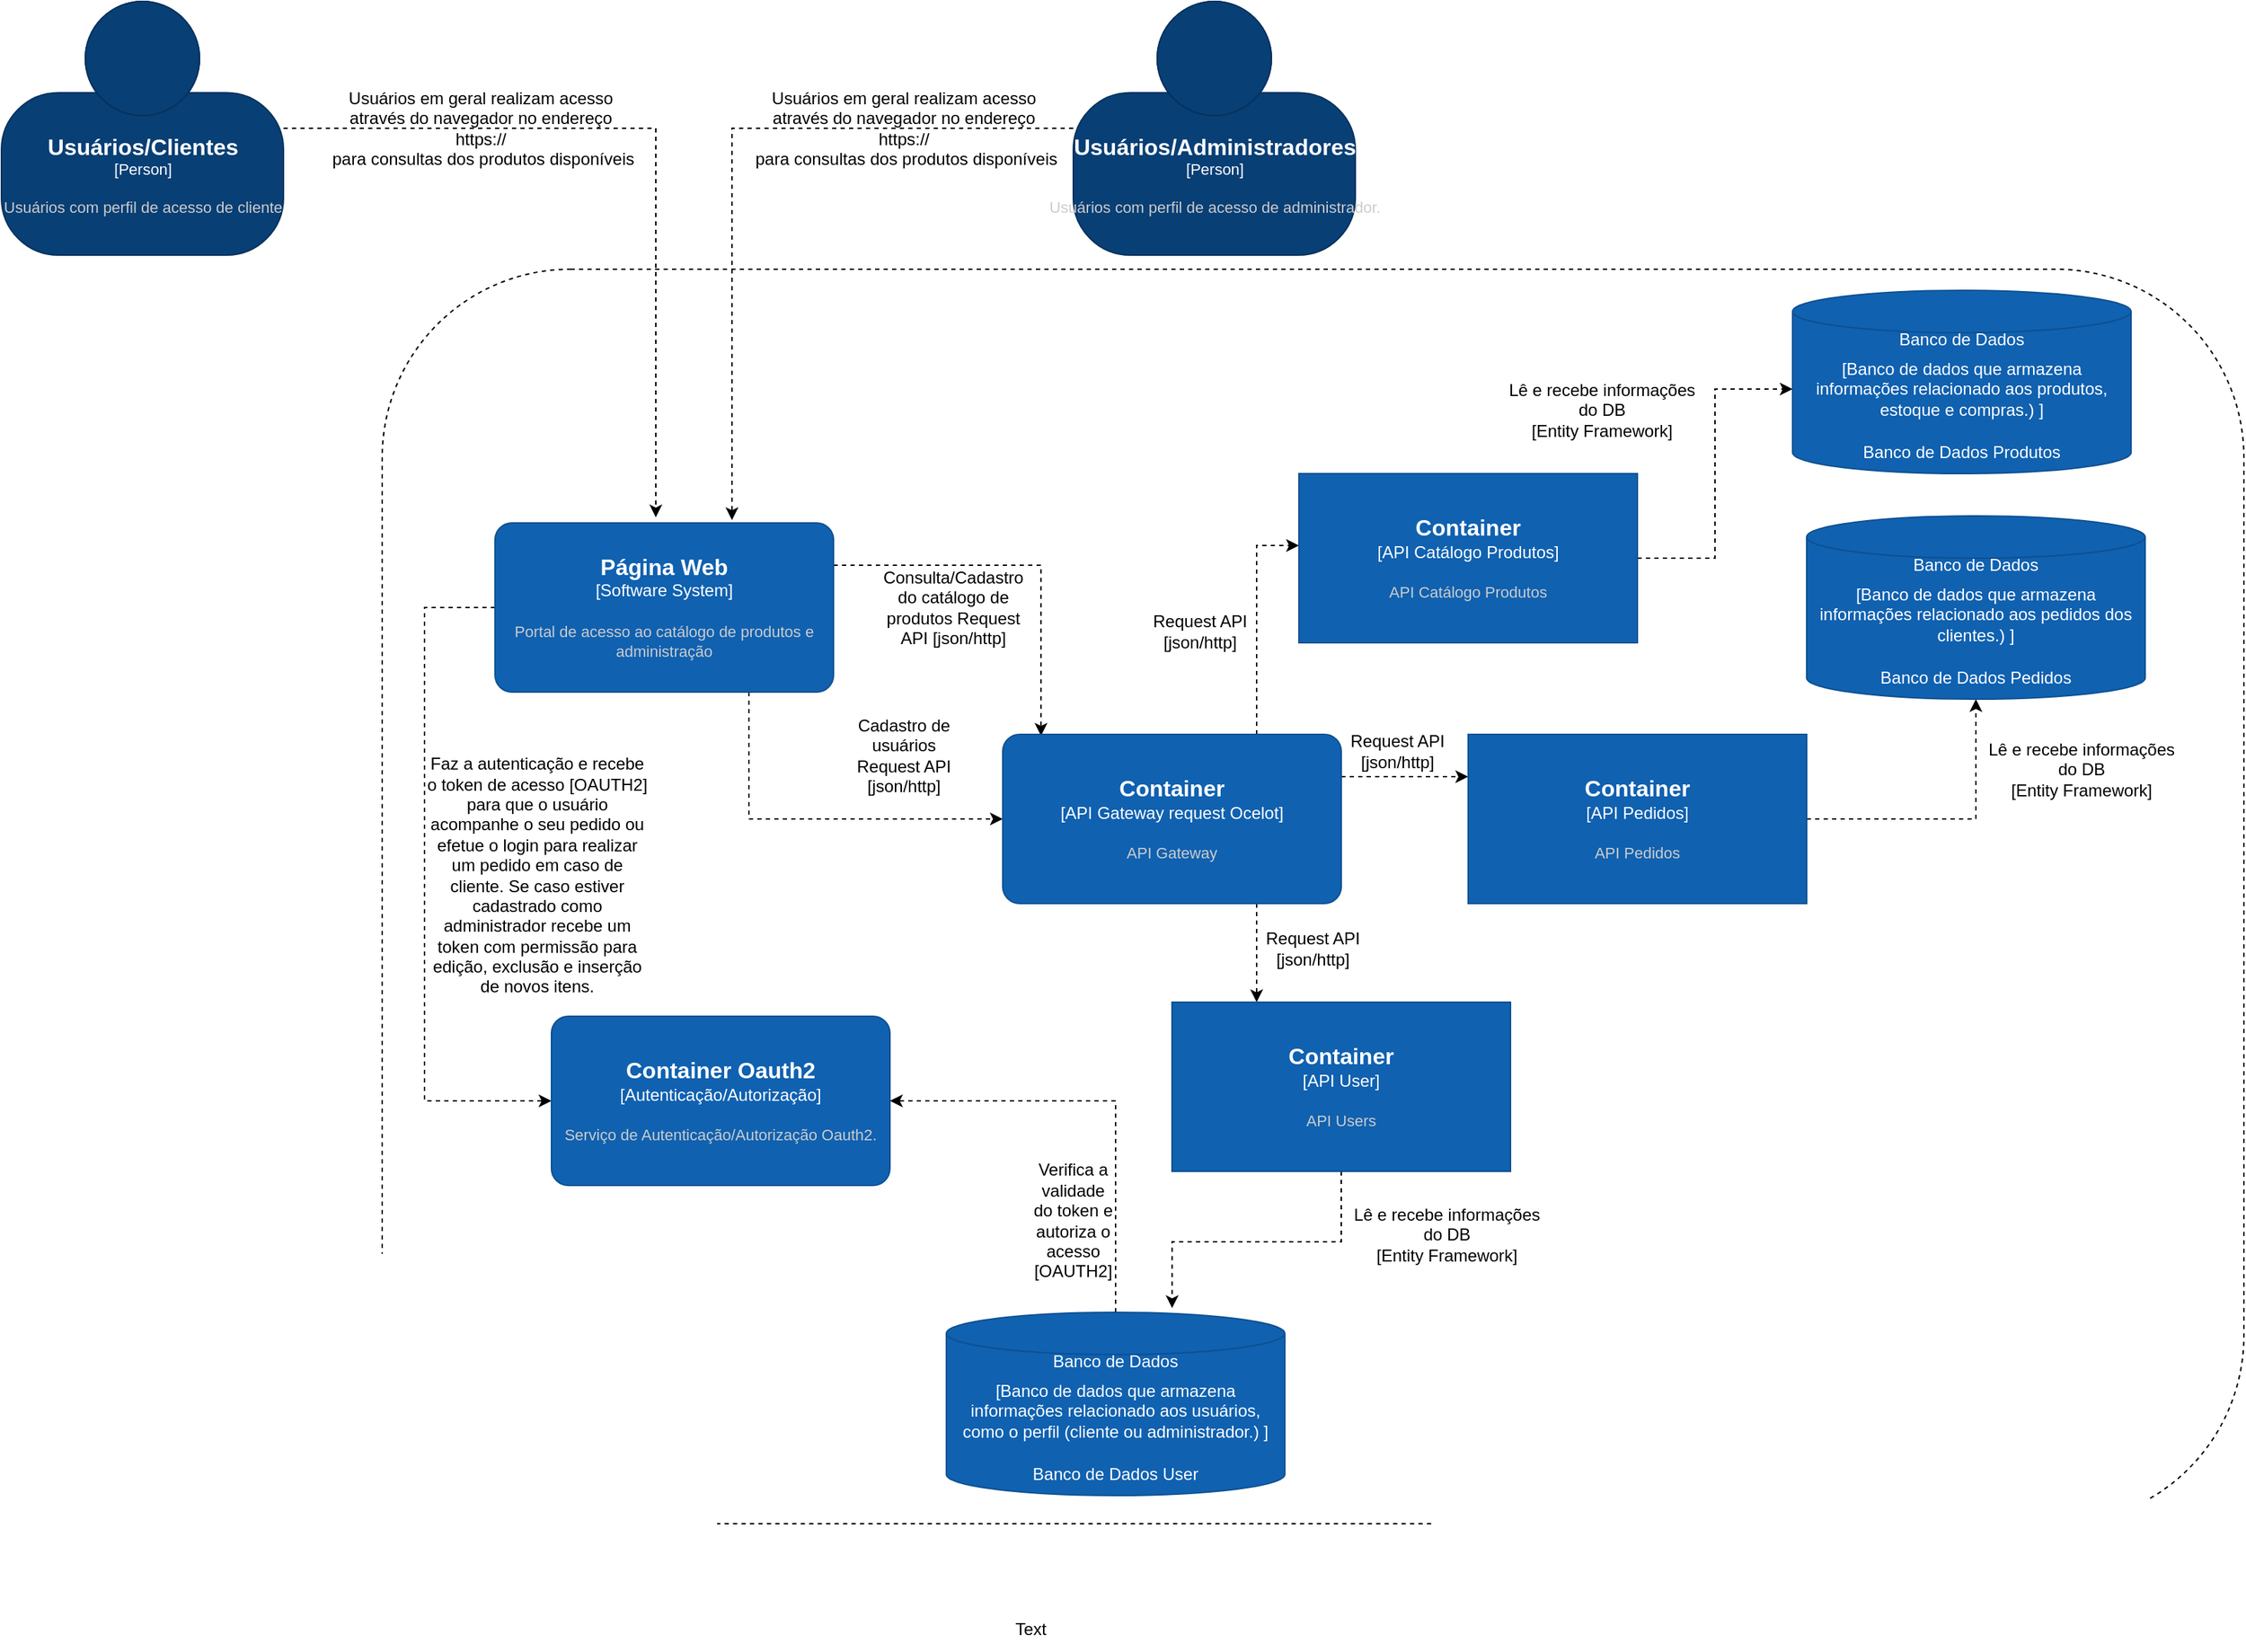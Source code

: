 <mxfile version="20.4.0" type="device"><diagram id="ROtrwdWp75_kTAB2jKTd" name="Página-1"><mxGraphModel dx="1998" dy="1282" grid="1" gridSize="10" guides="1" tooltips="1" connect="1" arrows="1" fold="1" page="1" pageScale="1" pageWidth="1169" pageHeight="827" math="0" shadow="0"><root><mxCell id="0"/><mxCell id="1" parent="0"/><mxCell id="7J2edSB0LpkIKnGLQ55Z-4" style="edgeStyle=orthogonalEdgeStyle;rounded=0;orthogonalLoop=1;jettySize=auto;html=1;exitX=1;exitY=0.5;exitDx=0;exitDy=0;exitPerimeter=0;entryX=0.475;entryY=-0.033;entryDx=0;entryDy=0;entryPerimeter=0;dashed=1;" parent="1" source="7J2edSB0LpkIKnGLQ55Z-1" target="7J2edSB0LpkIKnGLQ55Z-3" edge="1"><mxGeometry relative="1" as="geometry"/></mxCell><object placeholders="1" c4Name="Usuários/Clientes" c4Type="Person" c4Description="Usuários com perfil de acesso de cliente" label="&lt;font style=&quot;font-size: 16px&quot;&gt;&lt;b&gt;%c4Name%&lt;/b&gt;&lt;/font&gt;&lt;div&gt;[%c4Type%]&lt;/div&gt;&lt;br&gt;&lt;div&gt;&lt;font style=&quot;font-size: 11px&quot;&gt;&lt;font color=&quot;#cccccc&quot;&gt;%c4Description%&lt;/font&gt;&lt;/div&gt;" id="7J2edSB0LpkIKnGLQ55Z-1"><mxCell style="html=1;fontSize=11;dashed=0;whitespace=wrap;fillColor=#083F75;strokeColor=#06315C;fontColor=#ffffff;shape=mxgraph.c4.person2;align=center;metaEdit=1;points=[[0.5,0,0],[1,0.5,0],[1,0.75,0],[0.75,1,0],[0.5,1,0],[0.25,1,0],[0,0.75,0],[0,0.5,0]];resizable=0;" parent="1" vertex="1"><mxGeometry x="50" y="30" width="200" height="180" as="geometry"/></mxCell></object><mxCell id="7J2edSB0LpkIKnGLQ55Z-7" style="edgeStyle=orthogonalEdgeStyle;rounded=0;orthogonalLoop=1;jettySize=auto;html=1;entryX=0;entryY=0.5;entryDx=0;entryDy=0;entryPerimeter=0;exitX=0;exitY=0.5;exitDx=0;exitDy=0;exitPerimeter=0;dashed=1;" parent="1" source="7J2edSB0LpkIKnGLQ55Z-3" target="7J2edSB0LpkIKnGLQ55Z-6" edge="1"><mxGeometry relative="1" as="geometry"><Array as="points"><mxPoint x="350" y="460"/><mxPoint x="350" y="810"/></Array></mxGeometry></mxCell><mxCell id="7J2edSB0LpkIKnGLQ55Z-21" style="edgeStyle=orthogonalEdgeStyle;rounded=0;orthogonalLoop=1;jettySize=auto;html=1;exitX=1;exitY=0.25;exitDx=0;exitDy=0;exitPerimeter=0;entryX=0.113;entryY=0.008;entryDx=0;entryDy=0;entryPerimeter=0;fontColor=#000000;dashed=1;" parent="1" source="7J2edSB0LpkIKnGLQ55Z-3" target="7J2edSB0LpkIKnGLQ55Z-20" edge="1"><mxGeometry relative="1" as="geometry"/></mxCell><mxCell id="bRK-8hTPIwDo4xmyb228-14" style="edgeStyle=orthogonalEdgeStyle;rounded=0;orthogonalLoop=1;jettySize=auto;html=1;exitX=0.75;exitY=1;exitDx=0;exitDy=0;exitPerimeter=0;entryX=0;entryY=0.5;entryDx=0;entryDy=0;entryPerimeter=0;dashed=1;fontSize=16;fontColor=#000000;" edge="1" parent="1" source="7J2edSB0LpkIKnGLQ55Z-3" target="7J2edSB0LpkIKnGLQ55Z-20"><mxGeometry relative="1" as="geometry"/></mxCell><object placeholders="1" c4Name="Página Web" c4Type="Software System" c4Description="Portal de acesso ao catálogo de produtos e administração" label="&lt;font style=&quot;font-size: 16px&quot;&gt;&lt;b&gt;%c4Name%&lt;/b&gt;&lt;/font&gt;&lt;div&gt;[%c4Type%]&lt;/div&gt;&lt;br&gt;&lt;div&gt;&lt;font style=&quot;font-size: 11px&quot;&gt;&lt;font color=&quot;#cccccc&quot;&gt;%c4Description%&lt;/font&gt;&lt;/div&gt;" id="7J2edSB0LpkIKnGLQ55Z-3"><mxCell style="rounded=1;whiteSpace=wrap;html=1;labelBackgroundColor=none;fillColor=#1061B0;fontColor=#ffffff;align=center;arcSize=10;strokeColor=#0D5091;metaEdit=1;resizable=0;points=[[0.25,0,0],[0.5,0,0],[0.75,0,0],[1,0.25,0],[1,0.5,0],[1,0.75,0],[0.75,1,0],[0.5,1,0],[0.25,1,0],[0,0.75,0],[0,0.5,0],[0,0.25,0]];" parent="1" vertex="1"><mxGeometry x="400" y="400" width="240" height="120" as="geometry"/></mxCell></object><mxCell id="7J2edSB0LpkIKnGLQ55Z-5" value="Usuários em geral realizam acesso através do navegador no endereço https://&lt;br&gt;&amp;nbsp;para consultas dos produtos disponíveis" style="text;html=1;strokeColor=none;fillColor=none;align=center;verticalAlign=middle;whiteSpace=wrap;rounded=0;" parent="1" vertex="1"><mxGeometry x="280" y="95" width="220" height="50" as="geometry"/></mxCell><object placeholders="1" c4Name="Container Oauth2" c4Type="Autenticação/Autorização" c4Description="Serviço de Autenticação/Autorização Oauth2." label="&lt;font style=&quot;font-size: 16px&quot;&gt;&lt;b&gt;%c4Name%&lt;/b&gt;&lt;/font&gt;&lt;div&gt;[%c4Type%]&lt;/div&gt;&lt;br&gt;&lt;div&gt;&lt;font style=&quot;font-size: 11px&quot;&gt;&lt;font color=&quot;#cccccc&quot;&gt;%c4Description%&lt;/font&gt;&lt;/div&gt;" id="7J2edSB0LpkIKnGLQ55Z-6"><mxCell style="rounded=1;whiteSpace=wrap;html=1;labelBackgroundColor=none;fillColor=#1061B0;fontColor=#ffffff;align=center;arcSize=10;strokeColor=#0D5091;metaEdit=1;resizable=0;points=[[0.25,0,0],[0.5,0,0],[0.75,0,0],[1,0.25,0],[1,0.5,0],[1,0.75,0],[0.75,1,0],[0.5,1,0],[0.25,1,0],[0,0.75,0],[0,0.5,0],[0,0.25,0]];" parent="1" vertex="1"><mxGeometry x="440" y="750" width="240" height="120" as="geometry"/></mxCell></object><mxCell id="7J2edSB0LpkIKnGLQ55Z-8" value="Faz a autenticação e recebe o token de acesso [OAUTH2] para que o usuário acompanhe o seu pedido ou efetue o login para realizar um pedido em caso de cliente. Se caso estiver cadastrado como administrador recebe um token com permissão para edição, exclusão e inserção de novos itens." style="text;html=1;strokeColor=none;fillColor=none;align=center;verticalAlign=middle;whiteSpace=wrap;rounded=0;" parent="1" vertex="1"><mxGeometry x="350" y="540" width="160" height="220" as="geometry"/></mxCell><mxCell id="7J2edSB0LpkIKnGLQ55Z-10" style="edgeStyle=orthogonalEdgeStyle;rounded=0;orthogonalLoop=1;jettySize=auto;html=1;exitX=0;exitY=0.5;exitDx=0;exitDy=0;exitPerimeter=0;entryX=0.7;entryY=-0.017;entryDx=0;entryDy=0;entryPerimeter=0;dashed=1;" parent="1" source="7J2edSB0LpkIKnGLQ55Z-9" target="7J2edSB0LpkIKnGLQ55Z-3" edge="1"><mxGeometry relative="1" as="geometry"/></mxCell><object placeholders="1" c4Name="Usuários/Administradores" c4Type="Person" c4Description="Usuários com perfil de acesso de administrador." label="&lt;font style=&quot;font-size: 16px&quot;&gt;&lt;b&gt;%c4Name%&lt;/b&gt;&lt;/font&gt;&lt;div&gt;[%c4Type%]&lt;/div&gt;&lt;br&gt;&lt;div&gt;&lt;font style=&quot;font-size: 11px&quot;&gt;&lt;font color=&quot;#cccccc&quot;&gt;%c4Description%&lt;/font&gt;&lt;/div&gt;" id="7J2edSB0LpkIKnGLQ55Z-9"><mxCell style="html=1;fontSize=11;dashed=0;whitespace=wrap;fillColor=#083F75;strokeColor=#06315C;fontColor=#ffffff;shape=mxgraph.c4.person2;align=center;metaEdit=1;points=[[0.5,0,0],[1,0.5,0],[1,0.75,0],[0.75,1,0],[0.5,1,0],[0.25,1,0],[0,0.75,0],[0,0.5,0]];resizable=0;" parent="1" vertex="1"><mxGeometry x="810" y="30" width="200" height="180" as="geometry"/></mxCell></object><mxCell id="7J2edSB0LpkIKnGLQ55Z-11" value="Usuários em geral realizam acesso através do navegador no endereço https://&lt;br&gt;&amp;nbsp;para consultas dos produtos disponíveis" style="text;html=1;strokeColor=none;fillColor=none;align=center;verticalAlign=middle;whiteSpace=wrap;rounded=0;" parent="1" vertex="1"><mxGeometry x="580" y="95" width="220" height="50" as="geometry"/></mxCell><mxCell id="7J2edSB0LpkIKnGLQ55Z-18" style="edgeStyle=orthogonalEdgeStyle;rounded=0;orthogonalLoop=1;jettySize=auto;html=1;exitX=0.5;exitY=0;exitDx=0;exitDy=0;exitPerimeter=0;entryX=1;entryY=0.5;entryDx=0;entryDy=0;entryPerimeter=0;fontColor=#FFFFFF;dashed=1;" parent="1" source="7J2edSB0LpkIKnGLQ55Z-13" target="7J2edSB0LpkIKnGLQ55Z-6" edge="1"><mxGeometry relative="1" as="geometry"/></mxCell><mxCell id="7J2edSB0LpkIKnGLQ55Z-13" value="" style="shape=cylinder3;whiteSpace=wrap;html=1;boundedLbl=1;backgroundOutline=1;size=15;fillColor=#1061B0;strokeColor=#0D5091;" parent="1" vertex="1"><mxGeometry x="720" y="960" width="240" height="130" as="geometry"/></mxCell><mxCell id="7J2edSB0LpkIKnGLQ55Z-14" value="Text" style="text;html=1;strokeColor=none;fillColor=none;align=center;verticalAlign=middle;whiteSpace=wrap;rounded=0;" parent="1" vertex="1"><mxGeometry x="750" y="1170" width="60" height="30" as="geometry"/></mxCell><mxCell id="7J2edSB0LpkIKnGLQ55Z-15" value="Banco de Dados" style="text;html=1;align=center;verticalAlign=middle;whiteSpace=wrap;rounded=0;fontColor=#FFFFFF;" parent="1" vertex="1"><mxGeometry x="750" y="980" width="180" height="30" as="geometry"/></mxCell><mxCell id="7J2edSB0LpkIKnGLQ55Z-16" value="[Banco de dados que armazena informações relacionado aos usuários, como o perfil (cliente ou administrador.) ]" style="text;html=1;align=center;verticalAlign=middle;whiteSpace=wrap;rounded=0;fontColor=#FFFFFF;" parent="1" vertex="1"><mxGeometry x="720" y="1010" width="240" height="40" as="geometry"/></mxCell><mxCell id="7J2edSB0LpkIKnGLQ55Z-17" value="Banco de Dados User" style="text;html=1;align=center;verticalAlign=middle;whiteSpace=wrap;rounded=0;fontColor=#FFFFFF;" parent="1" vertex="1"><mxGeometry x="750" y="1060" width="180" height="30" as="geometry"/></mxCell><mxCell id="7J2edSB0LpkIKnGLQ55Z-19" value="Verifica a validade do token e autoriza o acesso [OAUTH2]" style="text;html=1;strokeColor=none;fillColor=none;align=center;verticalAlign=middle;whiteSpace=wrap;rounded=0;fontColor=#000000;" parent="1" vertex="1"><mxGeometry x="780" y="880" width="60" height="30" as="geometry"/></mxCell><mxCell id="7J2edSB0LpkIKnGLQ55Z-26" style="edgeStyle=orthogonalEdgeStyle;rounded=0;orthogonalLoop=1;jettySize=auto;html=1;exitX=0.5;exitY=1;exitDx=0;exitDy=0;exitPerimeter=0;entryX=0.667;entryY=-0.023;entryDx=0;entryDy=0;entryPerimeter=0;fontColor=#000000;dashed=1;" parent="1" source="bRK-8hTPIwDo4xmyb228-4" target="7J2edSB0LpkIKnGLQ55Z-13" edge="1"><mxGeometry relative="1" as="geometry"/></mxCell><mxCell id="bRK-8hTPIwDo4xmyb228-2" style="edgeStyle=orthogonalEdgeStyle;rounded=0;orthogonalLoop=1;jettySize=auto;html=1;exitX=0.75;exitY=0;exitDx=0;exitDy=0;exitPerimeter=0;entryX=0;entryY=0.425;entryDx=0;entryDy=0;entryPerimeter=0;fontSize=16;fontColor=#000000;dashed=1;" edge="1" parent="1" source="7J2edSB0LpkIKnGLQ55Z-20" target="bRK-8hTPIwDo4xmyb228-1"><mxGeometry relative="1" as="geometry"/></mxCell><mxCell id="bRK-8hTPIwDo4xmyb228-5" style="edgeStyle=orthogonalEdgeStyle;rounded=0;orthogonalLoop=1;jettySize=auto;html=1;exitX=0.75;exitY=1;exitDx=0;exitDy=0;exitPerimeter=0;entryX=0.25;entryY=0;entryDx=0;entryDy=0;entryPerimeter=0;dashed=1;fontSize=16;fontColor=#000000;" edge="1" parent="1" source="7J2edSB0LpkIKnGLQ55Z-20" target="bRK-8hTPIwDo4xmyb228-4"><mxGeometry relative="1" as="geometry"/></mxCell><mxCell id="bRK-8hTPIwDo4xmyb228-7" style="edgeStyle=orthogonalEdgeStyle;rounded=0;orthogonalLoop=1;jettySize=auto;html=1;exitX=1;exitY=0.25;exitDx=0;exitDy=0;exitPerimeter=0;entryX=0;entryY=0.25;entryDx=0;entryDy=0;entryPerimeter=0;dashed=1;fontSize=16;fontColor=#000000;" edge="1" parent="1" source="7J2edSB0LpkIKnGLQ55Z-20" target="bRK-8hTPIwDo4xmyb228-6"><mxGeometry relative="1" as="geometry"/></mxCell><object placeholders="1" c4Name="Container" c4Type="API Gateway request Ocelot" c4Description="API Gateway" label="&lt;font style=&quot;font-size: 16px&quot;&gt;&lt;b&gt;%c4Name%&lt;/b&gt;&lt;/font&gt;&lt;div&gt;[%c4Type%]&lt;/div&gt;&lt;br&gt;&lt;div&gt;&lt;font style=&quot;font-size: 11px&quot;&gt;&lt;font color=&quot;#cccccc&quot;&gt;%c4Description%&lt;/font&gt;&lt;/div&gt;" id="7J2edSB0LpkIKnGLQ55Z-20"><mxCell style="rounded=1;whiteSpace=wrap;html=1;labelBackgroundColor=none;fillColor=#1061B0;fontColor=#ffffff;align=center;arcSize=10;strokeColor=#0D5091;metaEdit=1;resizable=0;points=[[0.25,0,0],[0.5,0,0],[0.75,0,0],[1,0.25,0],[1,0.5,0],[1,0.75,0],[0.75,1,0],[0.5,1,0],[0.25,1,0],[0,0.75,0],[0,0.5,0],[0,0.25,0]];" parent="1" vertex="1"><mxGeometry x="760" y="550" width="240" height="120" as="geometry"/></mxCell></object><mxCell id="7J2edSB0LpkIKnGLQ55Z-22" value="Consulta/Cadastro do catálogo de produtos Request API [json/http]" style="text;html=1;strokeColor=none;fillColor=none;align=center;verticalAlign=middle;whiteSpace=wrap;rounded=0;fontColor=#000000;" parent="1" vertex="1"><mxGeometry x="680" y="435" width="90" height="50" as="geometry"/></mxCell><mxCell id="7J2edSB0LpkIKnGLQ55Z-24" value="Cadastro de usuários&lt;br&gt;Request API [json/http]" style="text;html=1;strokeColor=none;fillColor=none;align=center;verticalAlign=middle;whiteSpace=wrap;rounded=0;fontColor=#000000;" parent="1" vertex="1"><mxGeometry x="650" y="550" width="80" height="30" as="geometry"/></mxCell><mxCell id="7J2edSB0LpkIKnGLQ55Z-28" value="" style="shape=cylinder3;whiteSpace=wrap;html=1;boundedLbl=1;backgroundOutline=1;size=15;fillColor=#1061B0;strokeColor=#0D5091;" parent="1" vertex="1"><mxGeometry x="1320" y="235" width="240" height="130" as="geometry"/></mxCell><mxCell id="7J2edSB0LpkIKnGLQ55Z-29" value="Banco de Dados" style="text;html=1;align=center;verticalAlign=middle;whiteSpace=wrap;rounded=0;fontColor=#FFFFFF;" parent="1" vertex="1"><mxGeometry x="1350" y="255" width="180" height="30" as="geometry"/></mxCell><mxCell id="7J2edSB0LpkIKnGLQ55Z-30" value="[Banco de dados que armazena informações relacionado aos produtos, estoque e compras.) ]" style="text;html=1;align=center;verticalAlign=middle;whiteSpace=wrap;rounded=0;fontColor=#FFFFFF;" parent="1" vertex="1"><mxGeometry x="1320" y="285" width="240" height="40" as="geometry"/></mxCell><mxCell id="7J2edSB0LpkIKnGLQ55Z-31" value="Banco de Dados Produtos" style="text;html=1;align=center;verticalAlign=middle;whiteSpace=wrap;rounded=0;fontColor=#FFFFFF;" parent="1" vertex="1"><mxGeometry x="1350" y="335" width="180" height="30" as="geometry"/></mxCell><mxCell id="bRK-8hTPIwDo4xmyb228-3" style="edgeStyle=orthogonalEdgeStyle;rounded=0;orthogonalLoop=1;jettySize=auto;html=1;exitX=1;exitY=0.5;exitDx=0;exitDy=0;exitPerimeter=0;entryX=0;entryY=0.5;entryDx=0;entryDy=0;dashed=1;fontSize=16;fontColor=#000000;" edge="1" parent="1" source="bRK-8hTPIwDo4xmyb228-1" target="7J2edSB0LpkIKnGLQ55Z-30"><mxGeometry relative="1" as="geometry"/></mxCell><object placeholders="1" c4Name="Container" c4Type="API Catálogo Produtos" c4Description="API Catálogo Produtos" label="&lt;font style=&quot;font-size: 16px&quot;&gt;&lt;b&gt;%c4Name%&lt;/b&gt;&lt;/font&gt;&lt;div&gt;[%c4Type%]&lt;/div&gt;&lt;br&gt;&lt;div&gt;&lt;font style=&quot;font-size: 11px&quot;&gt;&lt;font color=&quot;#cccccc&quot;&gt;%c4Description%&lt;/font&gt;&lt;/div&gt;" id="bRK-8hTPIwDo4xmyb228-1"><mxCell style="rounded=1;whiteSpace=wrap;html=1;labelBackgroundColor=none;fillColor=#1061B0;fontColor=#ffffff;align=center;arcSize=0;strokeColor=#0D5091;metaEdit=1;resizable=0;points=[[0.25,0,0],[0.5,0,0],[0.75,0,0],[1,0.25,0],[1,0.5,0],[1,0.75,0],[0.75,1,0],[0.5,1,0],[0.25,1,0],[0,0.75,0],[0,0.5,0],[0,0.25,0]];" vertex="1" parent="1"><mxGeometry x="970" y="365" width="240" height="120" as="geometry"/></mxCell></object><object placeholders="1" c4Name="Container" c4Type="API User" c4Description="API Users" label="&lt;font style=&quot;font-size: 16px&quot;&gt;&lt;b&gt;%c4Name%&lt;/b&gt;&lt;/font&gt;&lt;div&gt;[%c4Type%]&lt;/div&gt;&lt;br&gt;&lt;div&gt;&lt;font style=&quot;font-size: 11px&quot;&gt;&lt;font color=&quot;#cccccc&quot;&gt;%c4Description%&lt;/font&gt;&lt;/div&gt;" id="bRK-8hTPIwDo4xmyb228-4"><mxCell style="rounded=1;whiteSpace=wrap;html=1;labelBackgroundColor=none;fillColor=#1061B0;fontColor=#ffffff;align=center;arcSize=0;strokeColor=#0D5091;metaEdit=1;resizable=0;points=[[0.25,0,0],[0.5,0,0],[0.75,0,0],[1,0.25,0],[1,0.5,0],[1,0.75,0],[0.75,1,0],[0.5,1,0],[0.25,1,0],[0,0.75,0],[0,0.5,0],[0,0.25,0]];" vertex="1" parent="1"><mxGeometry x="880" y="740" width="240" height="120" as="geometry"/></mxCell></object><mxCell id="bRK-8hTPIwDo4xmyb228-12" style="edgeStyle=orthogonalEdgeStyle;rounded=0;orthogonalLoop=1;jettySize=auto;html=1;exitX=1;exitY=0.5;exitDx=0;exitDy=0;exitPerimeter=0;entryX=0.5;entryY=1;entryDx=0;entryDy=0;dashed=1;fontSize=16;fontColor=#000000;" edge="1" parent="1" source="bRK-8hTPIwDo4xmyb228-6" target="bRK-8hTPIwDo4xmyb228-11"><mxGeometry relative="1" as="geometry"/></mxCell><object placeholders="1" c4Name="Container" c4Type="API Pedidos" c4Description="API Pedidos" label="&lt;font style=&quot;font-size: 16px&quot;&gt;&lt;b&gt;%c4Name%&lt;/b&gt;&lt;/font&gt;&lt;div&gt;[%c4Type%]&lt;/div&gt;&lt;br&gt;&lt;div&gt;&lt;font style=&quot;font-size: 11px&quot;&gt;&lt;font color=&quot;#cccccc&quot;&gt;%c4Description%&lt;/font&gt;&lt;/div&gt;" id="bRK-8hTPIwDo4xmyb228-6"><mxCell style="rounded=1;whiteSpace=wrap;html=1;labelBackgroundColor=none;fillColor=#1061B0;fontColor=#ffffff;align=center;arcSize=0;strokeColor=#0D5091;metaEdit=1;resizable=0;points=[[0.25,0,0],[0.5,0,0],[0.75,0,0],[1,0.25,0],[1,0.5,0],[1,0.75,0],[0.75,1,0],[0.5,1,0],[0.25,1,0],[0,0.75,0],[0,0.5,0],[0,0.25,0]];" vertex="1" parent="1"><mxGeometry x="1090" y="550" width="240" height="120" as="geometry"/></mxCell></object><mxCell id="bRK-8hTPIwDo4xmyb228-8" value="" style="shape=cylinder3;whiteSpace=wrap;html=1;boundedLbl=1;backgroundOutline=1;size=15;fillColor=#1061B0;strokeColor=#0D5091;" vertex="1" parent="1"><mxGeometry x="1330" y="395" width="240" height="130" as="geometry"/></mxCell><mxCell id="bRK-8hTPIwDo4xmyb228-9" value="Banco de Dados" style="text;html=1;align=center;verticalAlign=middle;whiteSpace=wrap;rounded=0;fontColor=#FFFFFF;" vertex="1" parent="1"><mxGeometry x="1360" y="415" width="180" height="30" as="geometry"/></mxCell><mxCell id="bRK-8hTPIwDo4xmyb228-10" value="[Banco de dados que armazena informações relacionado aos pedidos dos clientes.) ]" style="text;html=1;align=center;verticalAlign=middle;whiteSpace=wrap;rounded=0;fontColor=#FFFFFF;" vertex="1" parent="1"><mxGeometry x="1330" y="445" width="240" height="40" as="geometry"/></mxCell><mxCell id="bRK-8hTPIwDo4xmyb228-11" value="Banco de Dados Pedidos" style="text;html=1;align=center;verticalAlign=middle;whiteSpace=wrap;rounded=0;fontColor=#FFFFFF;" vertex="1" parent="1"><mxGeometry x="1360" y="495" width="180" height="30" as="geometry"/></mxCell><mxCell id="bRK-8hTPIwDo4xmyb228-15" value="&lt;br&gt;Request API [json/http]" style="text;html=1;strokeColor=none;fillColor=none;align=center;verticalAlign=middle;whiteSpace=wrap;rounded=0;fontColor=#000000;" vertex="1" parent="1"><mxGeometry x="860" y="455" width="80" height="30" as="geometry"/></mxCell><mxCell id="bRK-8hTPIwDo4xmyb228-16" value="&lt;br&gt;Request API [json/http]" style="text;html=1;strokeColor=none;fillColor=none;align=center;verticalAlign=middle;whiteSpace=wrap;rounded=0;fontColor=#000000;" vertex="1" parent="1"><mxGeometry x="940" y="680" width="80" height="30" as="geometry"/></mxCell><mxCell id="bRK-8hTPIwDo4xmyb228-17" value="&lt;br&gt;Request API [json/http]" style="text;html=1;strokeColor=none;fillColor=none;align=center;verticalAlign=middle;whiteSpace=wrap;rounded=0;fontColor=#000000;" vertex="1" parent="1"><mxGeometry x="1000" y="540" width="80" height="30" as="geometry"/></mxCell><mxCell id="bRK-8hTPIwDo4xmyb228-18" value="Lê e recebe informações do DB&lt;br&gt;[Entity Framework]" style="text;html=1;strokeColor=none;fillColor=none;align=center;verticalAlign=middle;whiteSpace=wrap;rounded=0;fontColor=#000000;" vertex="1" parent="1"><mxGeometry x="1110" y="305" width="150" height="30" as="geometry"/></mxCell><mxCell id="bRK-8hTPIwDo4xmyb228-19" value="Lê e recebe informações do DB&lt;br&gt;[Entity Framework]" style="text;html=1;strokeColor=none;fillColor=none;align=center;verticalAlign=middle;whiteSpace=wrap;rounded=0;fontColor=#000000;" vertex="1" parent="1"><mxGeometry x="1450" y="560" width="150" height="30" as="geometry"/></mxCell><mxCell id="bRK-8hTPIwDo4xmyb228-20" value="Lê e recebe informações do DB&lt;br&gt;[Entity Framework]" style="text;html=1;strokeColor=none;fillColor=none;align=center;verticalAlign=middle;whiteSpace=wrap;rounded=0;fontColor=#000000;" vertex="1" parent="1"><mxGeometry x="1000" y="890" width="150" height="30" as="geometry"/></mxCell><mxCell id="bRK-8hTPIwDo4xmyb228-21" value="" style="rounded=1;whiteSpace=wrap;html=1;strokeWidth=1;fontSize=16;fontColor=#000000;fillColor=none;dashed=1;" vertex="1" parent="1"><mxGeometry x="320" y="220" width="1320" height="890" as="geometry"/></mxCell></root></mxGraphModel></diagram></mxfile>